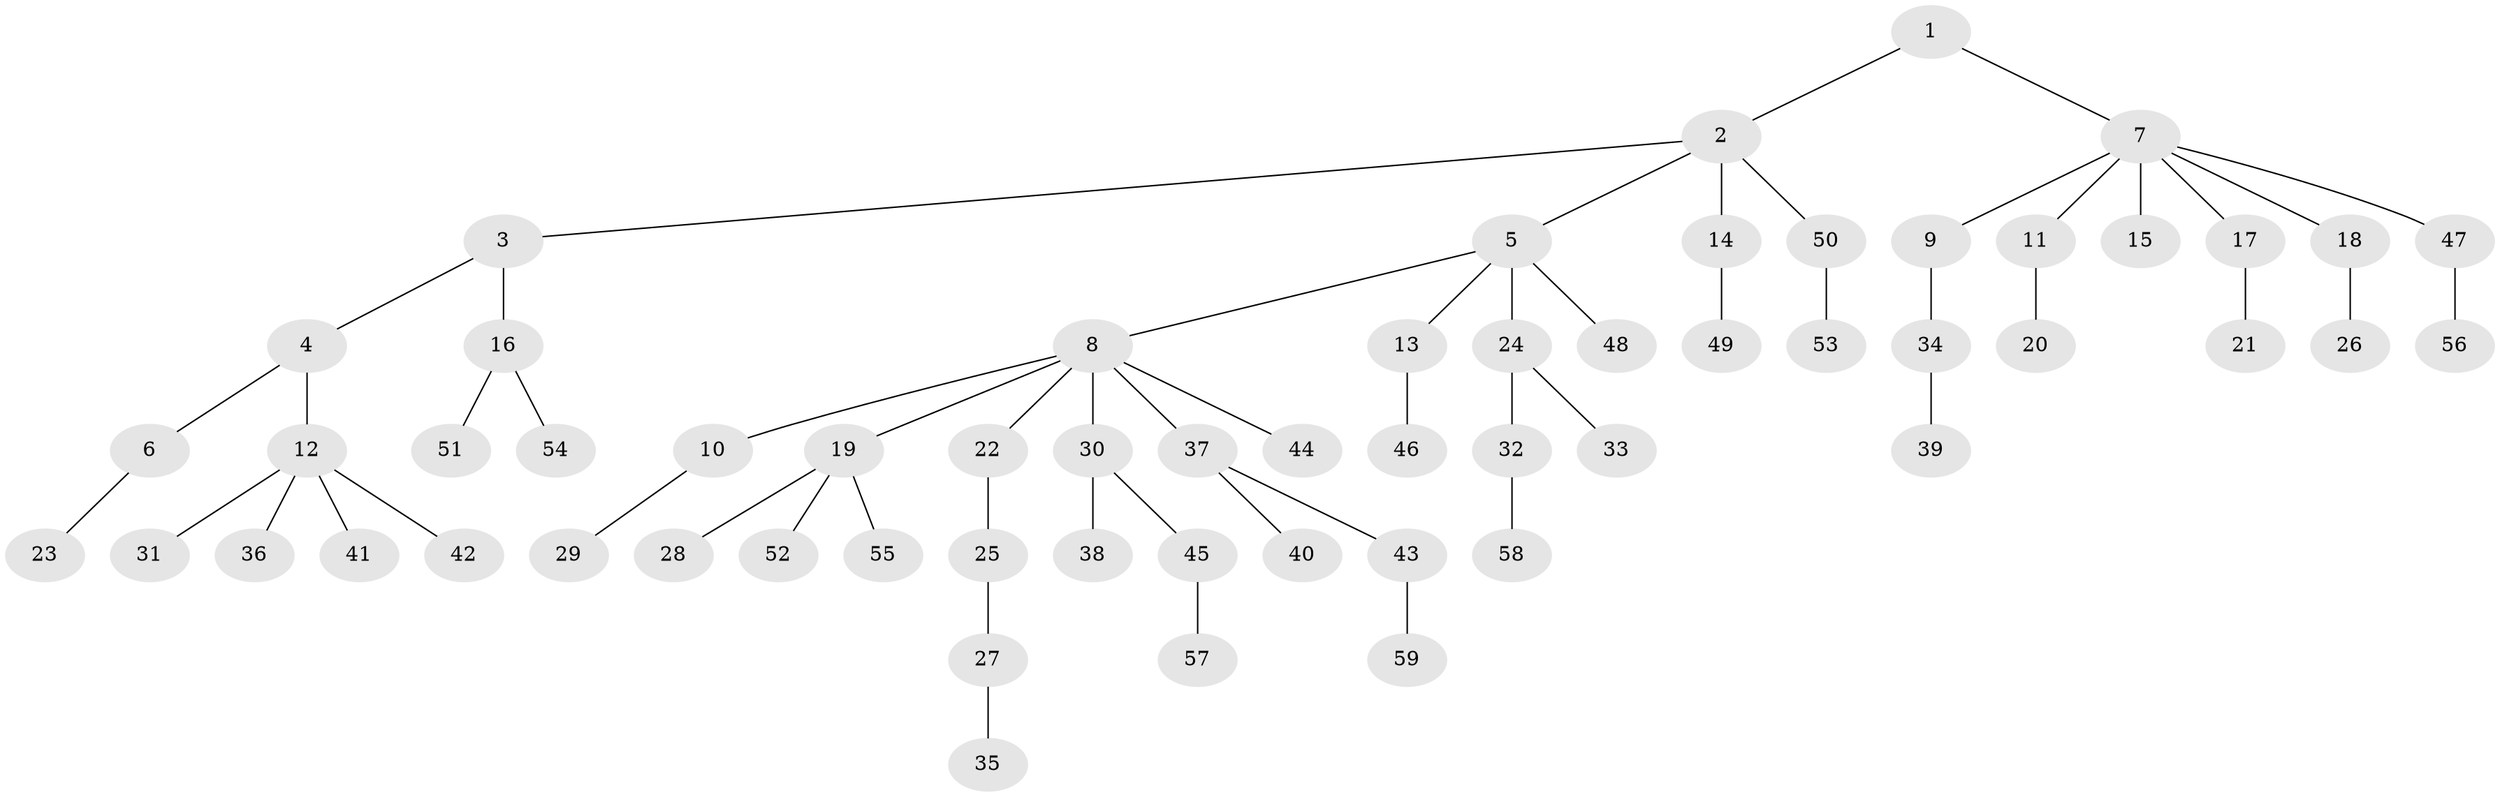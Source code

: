 // coarse degree distribution, {8: 0.034482758620689655, 4: 0.034482758620689655, 3: 0.06896551724137931, 1: 0.5517241379310345, 6: 0.034482758620689655, 2: 0.27586206896551724}
// Generated by graph-tools (version 1.1) at 2025/19/03/04/25 18:19:25]
// undirected, 59 vertices, 58 edges
graph export_dot {
graph [start="1"]
  node [color=gray90,style=filled];
  1;
  2;
  3;
  4;
  5;
  6;
  7;
  8;
  9;
  10;
  11;
  12;
  13;
  14;
  15;
  16;
  17;
  18;
  19;
  20;
  21;
  22;
  23;
  24;
  25;
  26;
  27;
  28;
  29;
  30;
  31;
  32;
  33;
  34;
  35;
  36;
  37;
  38;
  39;
  40;
  41;
  42;
  43;
  44;
  45;
  46;
  47;
  48;
  49;
  50;
  51;
  52;
  53;
  54;
  55;
  56;
  57;
  58;
  59;
  1 -- 2;
  1 -- 7;
  2 -- 3;
  2 -- 5;
  2 -- 14;
  2 -- 50;
  3 -- 4;
  3 -- 16;
  4 -- 6;
  4 -- 12;
  5 -- 8;
  5 -- 13;
  5 -- 24;
  5 -- 48;
  6 -- 23;
  7 -- 9;
  7 -- 11;
  7 -- 15;
  7 -- 17;
  7 -- 18;
  7 -- 47;
  8 -- 10;
  8 -- 19;
  8 -- 22;
  8 -- 30;
  8 -- 37;
  8 -- 44;
  9 -- 34;
  10 -- 29;
  11 -- 20;
  12 -- 31;
  12 -- 36;
  12 -- 41;
  12 -- 42;
  13 -- 46;
  14 -- 49;
  16 -- 51;
  16 -- 54;
  17 -- 21;
  18 -- 26;
  19 -- 28;
  19 -- 52;
  19 -- 55;
  22 -- 25;
  24 -- 32;
  24 -- 33;
  25 -- 27;
  27 -- 35;
  30 -- 38;
  30 -- 45;
  32 -- 58;
  34 -- 39;
  37 -- 40;
  37 -- 43;
  43 -- 59;
  45 -- 57;
  47 -- 56;
  50 -- 53;
}
